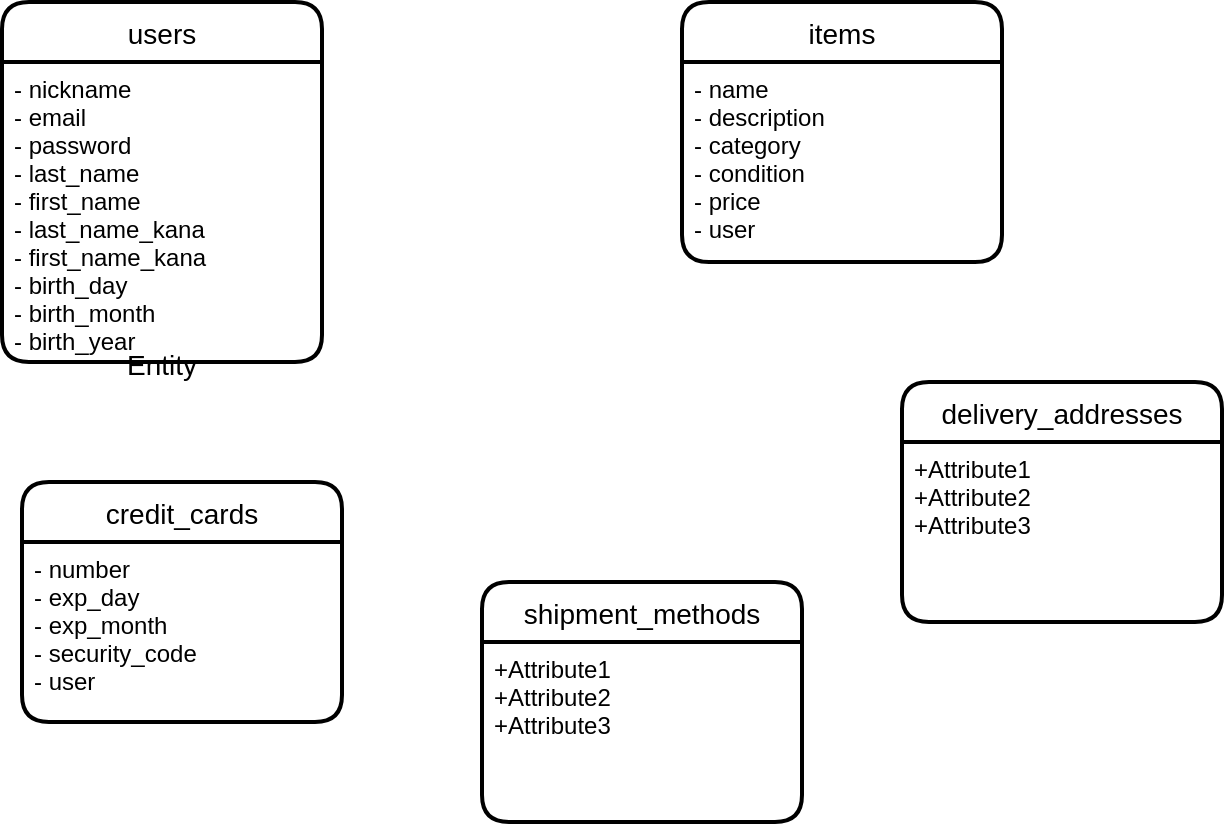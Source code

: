 <mxfile>
    <diagram id="kc0m4_uaU8wapKLemYk-" name="ページ1">
        <mxGraphModel dx="669" dy="627" grid="1" gridSize="10" guides="1" tooltips="1" connect="1" arrows="1" fold="1" page="1" pageScale="1" pageWidth="827" pageHeight="1169" math="0" shadow="0">
            <root>
                <mxCell id="0"/>
                <mxCell id="1" parent="0"/>
                <mxCell id="2" value="users" style="swimlane;childLayout=stackLayout;horizontal=1;startSize=30;horizontalStack=0;rounded=1;fontSize=14;fontStyle=0;strokeWidth=2;resizeParent=0;resizeLast=1;shadow=0;dashed=0;align=center;" vertex="1" parent="1">
                    <mxGeometry x="30" y="40" width="160" height="180" as="geometry"/>
                </mxCell>
                <mxCell id="3" value="- nickname&#10;- email&#10;- password&#10;- last_name&#10;- first_name&#10;- last_name_kana&#10;- first_name_kana&#10;- birth_day&#10;- birth_month&#10;- birth_year" style="align=left;strokeColor=none;fillColor=none;spacingLeft=4;fontSize=12;verticalAlign=top;resizable=0;rotatable=0;part=1;" vertex="1" parent="2">
                    <mxGeometry y="30" width="160" height="150" as="geometry"/>
                </mxCell>
                <mxCell id="14" value="Entity" style="swimlane;childLayout=stackLayout;horizontal=1;startSize=30;horizontalStack=0;rounded=1;fontSize=14;fontStyle=0;strokeWidth=2;resizeParent=0;resizeLast=1;shadow=0;dashed=0;align=center;" vertex="1" parent="2">
                    <mxGeometry y="180" width="160" as="geometry"/>
                </mxCell>
                <mxCell id="4" value="items" style="swimlane;childLayout=stackLayout;horizontal=1;startSize=30;horizontalStack=0;rounded=1;fontSize=14;fontStyle=0;strokeWidth=2;resizeParent=0;resizeLast=1;shadow=0;dashed=0;align=center;" vertex="1" parent="1">
                    <mxGeometry x="370" y="40" width="160" height="130" as="geometry"/>
                </mxCell>
                <mxCell id="5" value="- name&#10;- description&#10;- category&#10;- condition&#10;- price&#10;- user" style="align=left;strokeColor=none;fillColor=none;spacingLeft=4;fontSize=12;verticalAlign=top;resizable=0;rotatable=0;part=1;" vertex="1" parent="4">
                    <mxGeometry y="30" width="160" height="100" as="geometry"/>
                </mxCell>
                <mxCell id="8" value="credit_cards" style="swimlane;childLayout=stackLayout;horizontal=1;startSize=30;horizontalStack=0;rounded=1;fontSize=14;fontStyle=0;strokeWidth=2;resizeParent=0;resizeLast=1;shadow=0;dashed=0;align=center;" vertex="1" parent="1">
                    <mxGeometry x="40" y="280" width="160" height="120" as="geometry"/>
                </mxCell>
                <mxCell id="9" value="- number&#10;- exp_day&#10;- exp_month&#10;- security_code&#10;- user" style="align=left;strokeColor=none;fillColor=none;spacingLeft=4;fontSize=12;verticalAlign=top;resizable=0;rotatable=0;part=1;" vertex="1" parent="8">
                    <mxGeometry y="30" width="160" height="90" as="geometry"/>
                </mxCell>
                <mxCell id="10" value="delivery_addresses" style="swimlane;childLayout=stackLayout;horizontal=1;startSize=30;horizontalStack=0;rounded=1;fontSize=14;fontStyle=0;strokeWidth=2;resizeParent=0;resizeLast=1;shadow=0;dashed=0;align=center;" vertex="1" parent="1">
                    <mxGeometry x="480" y="230" width="160" height="120" as="geometry"/>
                </mxCell>
                <mxCell id="11" value="+Attribute1&#10;+Attribute2&#10;+Attribute3" style="align=left;strokeColor=none;fillColor=none;spacingLeft=4;fontSize=12;verticalAlign=top;resizable=0;rotatable=0;part=1;" vertex="1" parent="10">
                    <mxGeometry y="30" width="160" height="90" as="geometry"/>
                </mxCell>
                <mxCell id="12" value="shipment_methods" style="swimlane;childLayout=stackLayout;horizontal=1;startSize=30;horizontalStack=0;rounded=1;fontSize=14;fontStyle=0;strokeWidth=2;resizeParent=0;resizeLast=1;shadow=0;dashed=0;align=center;" vertex="1" parent="1">
                    <mxGeometry x="270" y="330" width="160" height="120" as="geometry"/>
                </mxCell>
                <mxCell id="13" value="+Attribute1&#10;+Attribute2&#10;+Attribute3" style="align=left;strokeColor=none;fillColor=none;spacingLeft=4;fontSize=12;verticalAlign=top;resizable=0;rotatable=0;part=1;" vertex="1" parent="12">
                    <mxGeometry y="30" width="160" height="90" as="geometry"/>
                </mxCell>
            </root>
        </mxGraphModel>
    </diagram>
</mxfile>